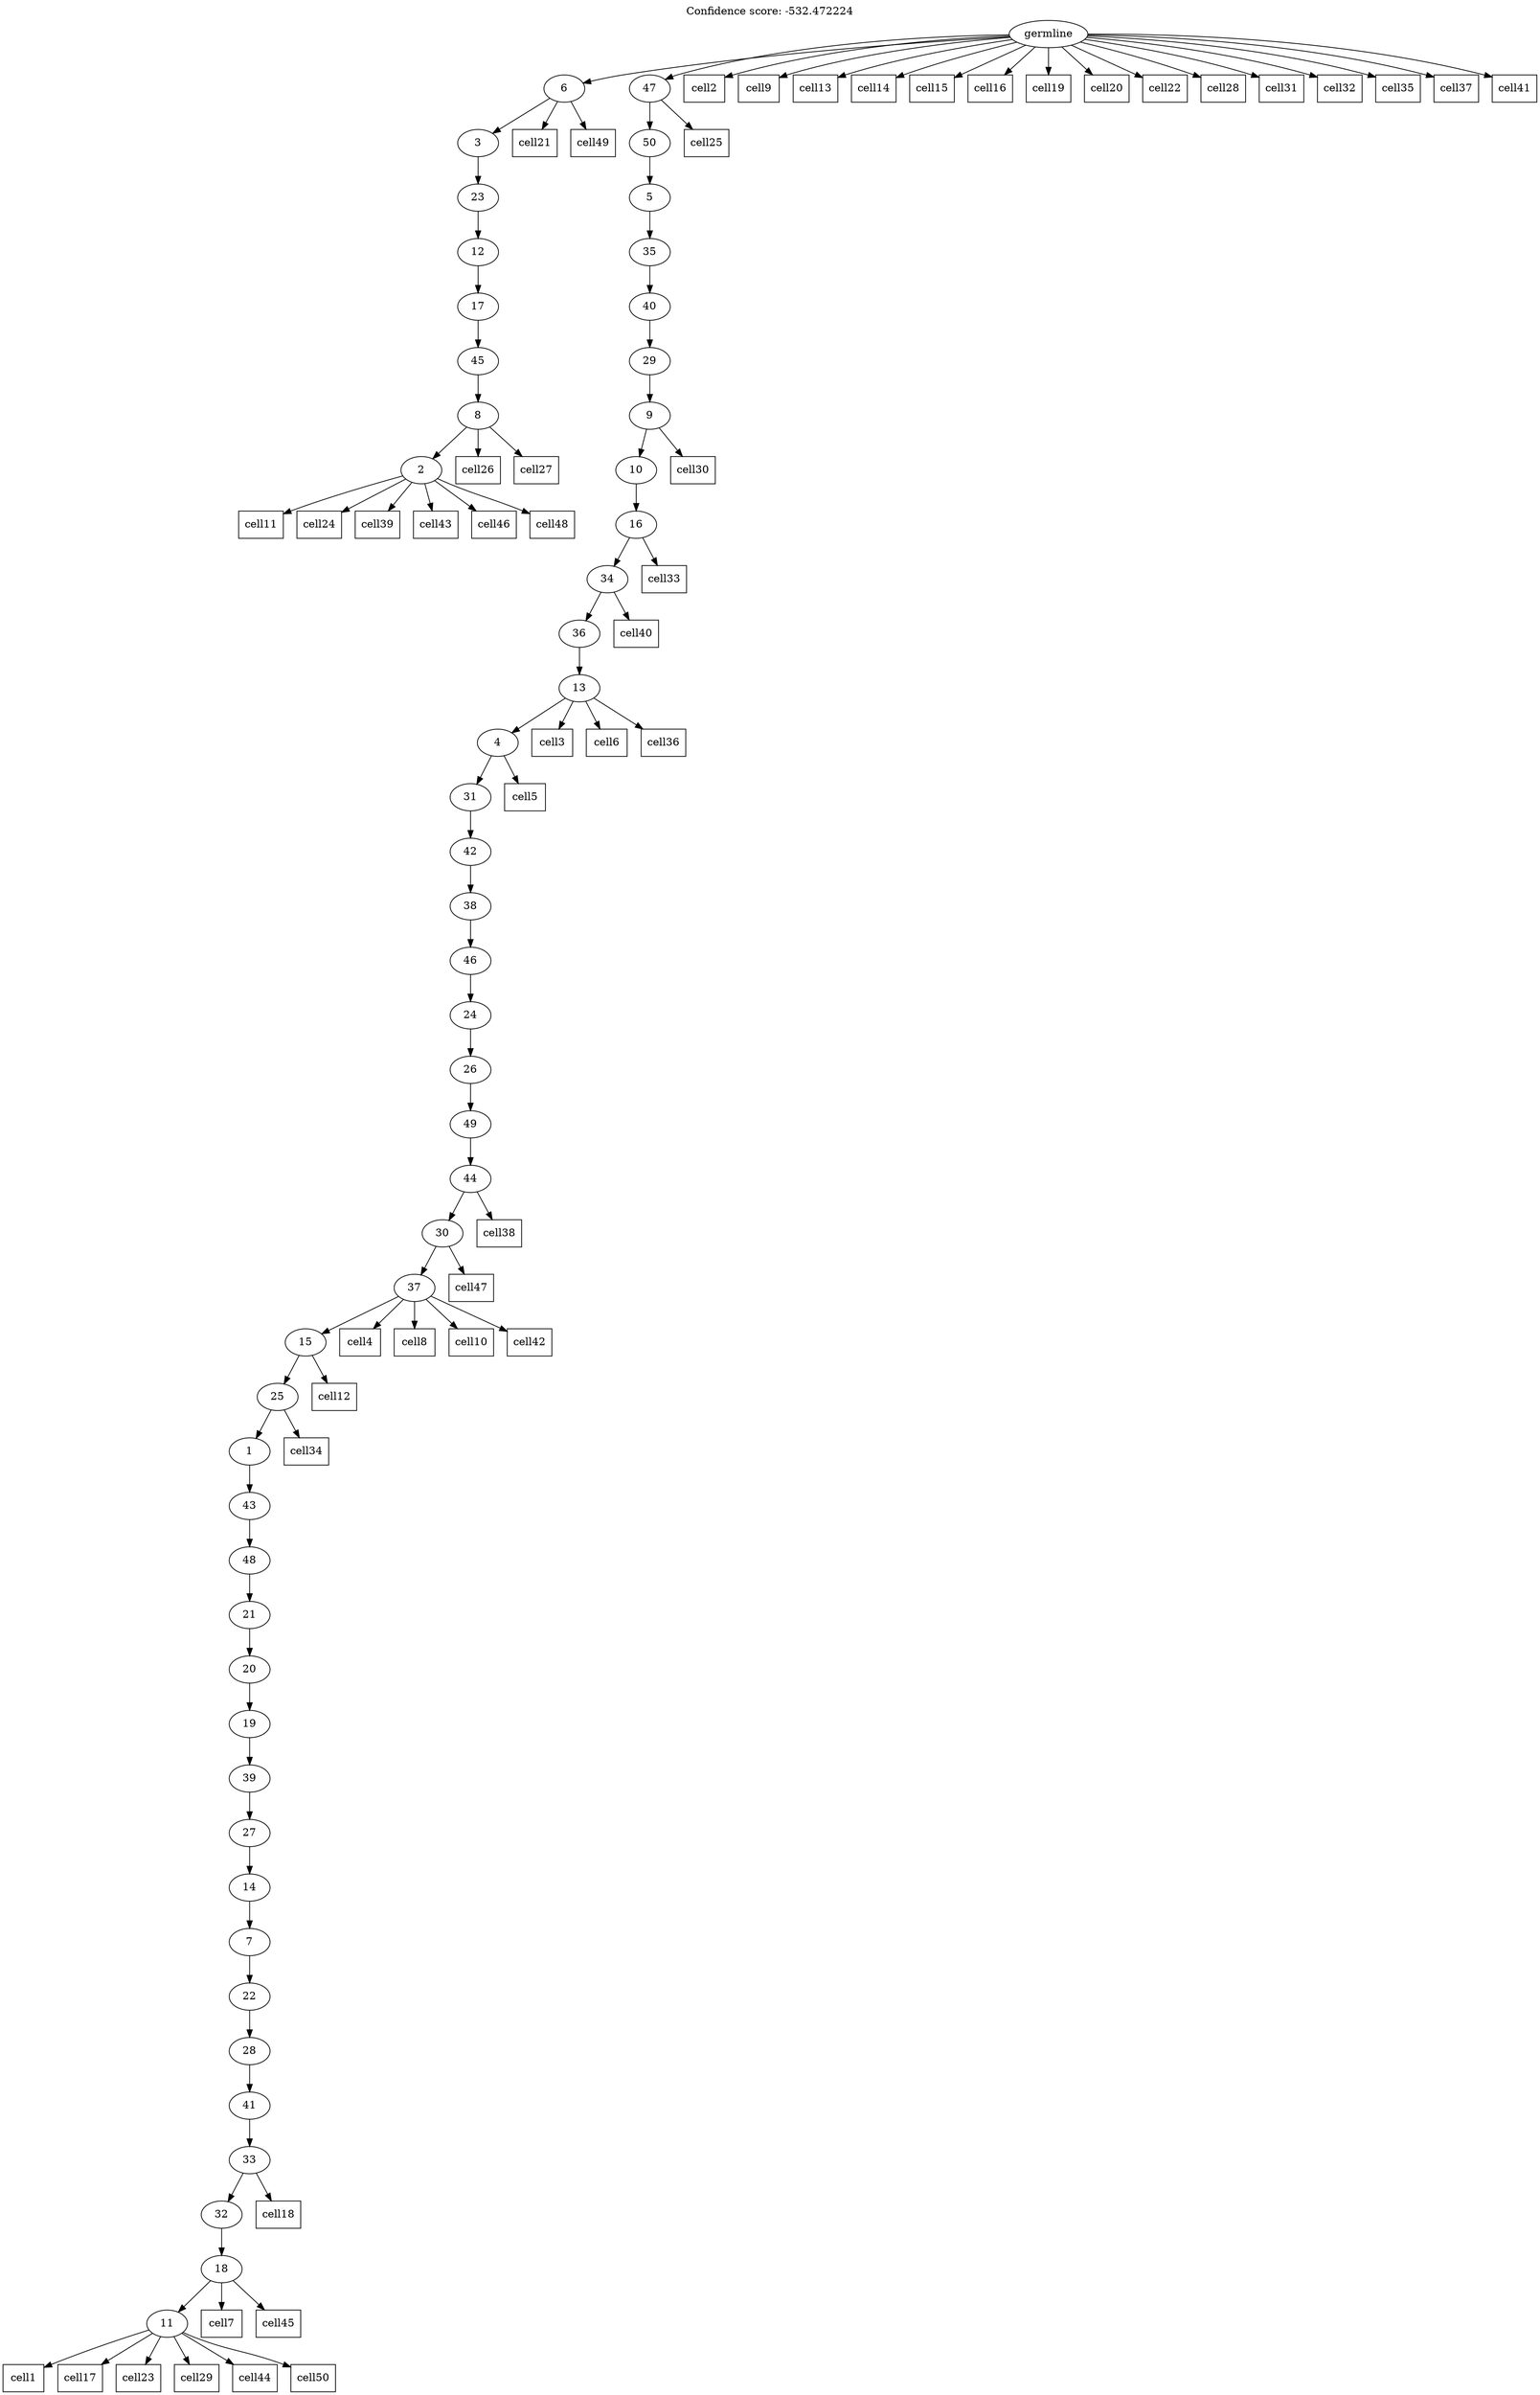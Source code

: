 digraph g {
	"49" -> "50";
	"50" [label="2"];
	"48" -> "49";
	"49" [label="8"];
	"47" -> "48";
	"48" [label="45"];
	"46" -> "47";
	"47" [label="17"];
	"45" -> "46";
	"46" [label="12"];
	"44" -> "45";
	"45" [label="23"];
	"43" -> "44";
	"44" [label="3"];
	"41" -> "42";
	"42" [label="11"];
	"40" -> "41";
	"41" [label="18"];
	"39" -> "40";
	"40" [label="32"];
	"38" -> "39";
	"39" [label="33"];
	"37" -> "38";
	"38" [label="41"];
	"36" -> "37";
	"37" [label="28"];
	"35" -> "36";
	"36" [label="22"];
	"34" -> "35";
	"35" [label="7"];
	"33" -> "34";
	"34" [label="14"];
	"32" -> "33";
	"33" [label="27"];
	"31" -> "32";
	"32" [label="39"];
	"30" -> "31";
	"31" [label="19"];
	"29" -> "30";
	"30" [label="20"];
	"28" -> "29";
	"29" [label="21"];
	"27" -> "28";
	"28" [label="48"];
	"26" -> "27";
	"27" [label="43"];
	"25" -> "26";
	"26" [label="1"];
	"24" -> "25";
	"25" [label="25"];
	"23" -> "24";
	"24" [label="15"];
	"22" -> "23";
	"23" [label="37"];
	"21" -> "22";
	"22" [label="30"];
	"20" -> "21";
	"21" [label="44"];
	"19" -> "20";
	"20" [label="49"];
	"18" -> "19";
	"19" [label="26"];
	"17" -> "18";
	"18" [label="24"];
	"16" -> "17";
	"17" [label="46"];
	"15" -> "16";
	"16" [label="38"];
	"14" -> "15";
	"15" [label="42"];
	"13" -> "14";
	"14" [label="31"];
	"12" -> "13";
	"13" [label="4"];
	"11" -> "12";
	"12" [label="13"];
	"10" -> "11";
	"11" [label="36"];
	"9" -> "10";
	"10" [label="34"];
	"8" -> "9";
	"9" [label="16"];
	"7" -> "8";
	"8" [label="10"];
	"6" -> "7";
	"7" [label="9"];
	"5" -> "6";
	"6" [label="29"];
	"4" -> "5";
	"5" [label="40"];
	"3" -> "4";
	"4" [label="35"];
	"2" -> "3";
	"3" [label="5"];
	"1" -> "2";
	"2" [label="50"];
	"0" -> "1";
	"1" [label="47"];
	"0" -> "43";
	"43" [label="6"];
	"0" [label="germline"];
	"42" -> "cell1";
	"cell1" [shape=box];
	"0" -> "cell2";
	"cell2" [shape=box];
	"12" -> "cell3";
	"cell3" [shape=box];
	"23" -> "cell4";
	"cell4" [shape=box];
	"13" -> "cell5";
	"cell5" [shape=box];
	"12" -> "cell6";
	"cell6" [shape=box];
	"41" -> "cell7";
	"cell7" [shape=box];
	"23" -> "cell8";
	"cell8" [shape=box];
	"0" -> "cell9";
	"cell9" [shape=box];
	"23" -> "cell10";
	"cell10" [shape=box];
	"50" -> "cell11";
	"cell11" [shape=box];
	"24" -> "cell12";
	"cell12" [shape=box];
	"0" -> "cell13";
	"cell13" [shape=box];
	"0" -> "cell14";
	"cell14" [shape=box];
	"0" -> "cell15";
	"cell15" [shape=box];
	"0" -> "cell16";
	"cell16" [shape=box];
	"42" -> "cell17";
	"cell17" [shape=box];
	"39" -> "cell18";
	"cell18" [shape=box];
	"0" -> "cell19";
	"cell19" [shape=box];
	"0" -> "cell20";
	"cell20" [shape=box];
	"43" -> "cell21";
	"cell21" [shape=box];
	"0" -> "cell22";
	"cell22" [shape=box];
	"42" -> "cell23";
	"cell23" [shape=box];
	"50" -> "cell24";
	"cell24" [shape=box];
	"1" -> "cell25";
	"cell25" [shape=box];
	"49" -> "cell26";
	"cell26" [shape=box];
	"49" -> "cell27";
	"cell27" [shape=box];
	"0" -> "cell28";
	"cell28" [shape=box];
	"42" -> "cell29";
	"cell29" [shape=box];
	"7" -> "cell30";
	"cell30" [shape=box];
	"0" -> "cell31";
	"cell31" [shape=box];
	"0" -> "cell32";
	"cell32" [shape=box];
	"9" -> "cell33";
	"cell33" [shape=box];
	"25" -> "cell34";
	"cell34" [shape=box];
	"0" -> "cell35";
	"cell35" [shape=box];
	"12" -> "cell36";
	"cell36" [shape=box];
	"0" -> "cell37";
	"cell37" [shape=box];
	"21" -> "cell38";
	"cell38" [shape=box];
	"50" -> "cell39";
	"cell39" [shape=box];
	"10" -> "cell40";
	"cell40" [shape=box];
	"0" -> "cell41";
	"cell41" [shape=box];
	"23" -> "cell42";
	"cell42" [shape=box];
	"50" -> "cell43";
	"cell43" [shape=box];
	"42" -> "cell44";
	"cell44" [shape=box];
	"41" -> "cell45";
	"cell45" [shape=box];
	"50" -> "cell46";
	"cell46" [shape=box];
	"22" -> "cell47";
	"cell47" [shape=box];
	"50" -> "cell48";
	"cell48" [shape=box];
	"43" -> "cell49";
	"cell49" [shape=box];
	"42" -> "cell50";
	"cell50" [shape=box];
	labelloc="t";
	label="Confidence score: -532.472224";
}
